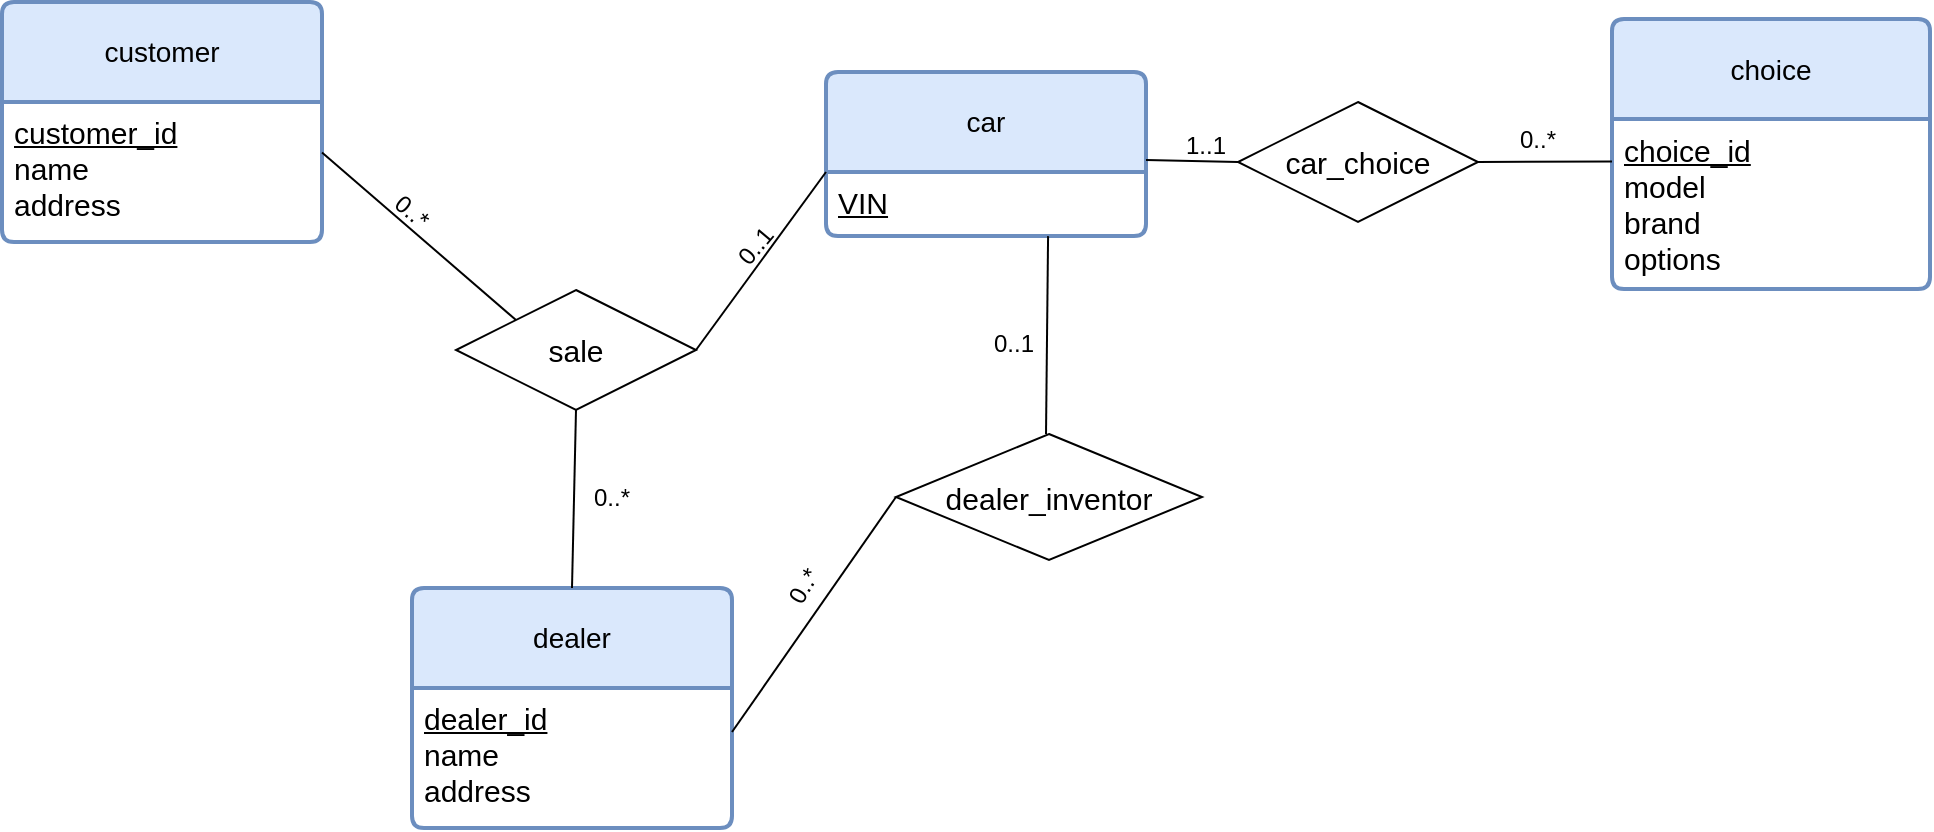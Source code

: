 <mxfile version="26.1.2">
  <diagram id="C5RBs43oDa-KdzZeNtuy" name="Page-1">
    <mxGraphModel dx="1513" dy="707" grid="0" gridSize="10" guides="1" tooltips="1" connect="1" arrows="1" fold="1" page="0" pageScale="1" pageWidth="827" pageHeight="1169" math="0" shadow="0">
      <root>
        <mxCell id="WIyWlLk6GJQsqaUBKTNV-0" />
        <mxCell id="WIyWlLk6GJQsqaUBKTNV-1" parent="WIyWlLk6GJQsqaUBKTNV-0" />
        <mxCell id="5ON31uRr9ePw7dC-DvoW-66" value="car" style="swimlane;childLayout=stackLayout;horizontal=1;startSize=50;horizontalStack=0;rounded=1;fontSize=14;fontStyle=0;strokeWidth=2;resizeParent=0;resizeLast=1;shadow=0;dashed=0;align=center;arcSize=4;whiteSpace=wrap;html=1;fillColor=#dae8fc;strokeColor=#6c8ebf;" vertex="1" parent="WIyWlLk6GJQsqaUBKTNV-1">
          <mxGeometry x="40" y="176" width="160" height="82" as="geometry" />
        </mxCell>
        <mxCell id="5ON31uRr9ePw7dC-DvoW-67" value="&lt;span style=&quot;font-size: 15px;&quot;&gt;&lt;u&gt;VIN&lt;/u&gt;&lt;/span&gt;&lt;br&gt;&lt;div&gt;&lt;br&gt;&lt;/div&gt;" style="align=left;strokeColor=none;fillColor=none;spacingLeft=4;spacingRight=4;fontSize=12;verticalAlign=top;resizable=0;rotatable=0;part=1;html=1;whiteSpace=wrap;" vertex="1" parent="5ON31uRr9ePw7dC-DvoW-66">
          <mxGeometry y="50" width="160" height="32" as="geometry" />
        </mxCell>
        <mxCell id="5ON31uRr9ePw7dC-DvoW-68" value="choice" style="swimlane;childLayout=stackLayout;horizontal=1;startSize=50;horizontalStack=0;rounded=1;fontSize=14;fontStyle=0;strokeWidth=2;resizeParent=0;resizeLast=1;shadow=0;dashed=0;align=center;arcSize=4;whiteSpace=wrap;html=1;fillColor=#dae8fc;strokeColor=#6c8ebf;" vertex="1" parent="WIyWlLk6GJQsqaUBKTNV-1">
          <mxGeometry x="433" y="149.5" width="159" height="135" as="geometry" />
        </mxCell>
        <mxCell id="5ON31uRr9ePw7dC-DvoW-69" value="&lt;div&gt;&lt;span style=&quot;font-size: 15px;&quot;&gt;&lt;u&gt;choice_id&lt;/u&gt;&lt;/span&gt;&lt;/div&gt;&lt;div&gt;&lt;span style=&quot;font-size: 15px;&quot;&gt;model&lt;/span&gt;&lt;/div&gt;&lt;div&gt;&lt;span style=&quot;font-size: 15px;&quot;&gt;brand&lt;/span&gt;&lt;/div&gt;&lt;div&gt;&lt;span style=&quot;font-size: 15px;&quot;&gt;options&lt;/span&gt;&lt;/div&gt;" style="align=left;strokeColor=none;fillColor=none;spacingLeft=4;spacingRight=4;fontSize=12;verticalAlign=top;resizable=0;rotatable=0;part=1;html=1;whiteSpace=wrap;" vertex="1" parent="5ON31uRr9ePw7dC-DvoW-68">
          <mxGeometry y="50" width="159" height="85" as="geometry" />
        </mxCell>
        <mxCell id="5ON31uRr9ePw7dC-DvoW-70" value="customer" style="swimlane;childLayout=stackLayout;horizontal=1;startSize=50;horizontalStack=0;rounded=1;fontSize=14;fontStyle=0;strokeWidth=2;resizeParent=0;resizeLast=1;shadow=0;dashed=0;align=center;arcSize=4;whiteSpace=wrap;html=1;fillColor=#dae8fc;strokeColor=#6c8ebf;" vertex="1" parent="WIyWlLk6GJQsqaUBKTNV-1">
          <mxGeometry x="-372" y="141" width="160" height="120" as="geometry" />
        </mxCell>
        <mxCell id="5ON31uRr9ePw7dC-DvoW-71" value="&lt;div&gt;&lt;font style=&quot;font-size: 15px;&quot;&gt;&lt;u&gt;customer_id&lt;/u&gt;&lt;/font&gt;&lt;/div&gt;&lt;div&gt;&lt;span style=&quot;font-size: 15px;&quot;&gt;name&lt;/span&gt;&lt;/div&gt;&lt;div&gt;&lt;span style=&quot;font-size: 15px;&quot;&gt;address&lt;/span&gt;&lt;/div&gt;" style="align=left;strokeColor=none;fillColor=none;spacingLeft=4;spacingRight=4;fontSize=12;verticalAlign=top;resizable=0;rotatable=0;part=1;html=1;whiteSpace=wrap;" vertex="1" parent="5ON31uRr9ePw7dC-DvoW-70">
          <mxGeometry y="50" width="160" height="70" as="geometry" />
        </mxCell>
        <mxCell id="5ON31uRr9ePw7dC-DvoW-72" value="dealer" style="swimlane;childLayout=stackLayout;horizontal=1;startSize=50;horizontalStack=0;rounded=1;fontSize=14;fontStyle=0;strokeWidth=2;resizeParent=0;resizeLast=1;shadow=0;dashed=0;align=center;arcSize=4;whiteSpace=wrap;html=1;fillColor=#dae8fc;strokeColor=#6c8ebf;" vertex="1" parent="WIyWlLk6GJQsqaUBKTNV-1">
          <mxGeometry x="-167" y="434" width="160" height="120" as="geometry" />
        </mxCell>
        <mxCell id="5ON31uRr9ePw7dC-DvoW-73" value="&lt;span style=&quot;font-size: 15px;&quot;&gt;&lt;u&gt;dealer_id&lt;/u&gt;&lt;/span&gt;&lt;br&gt;&lt;div&gt;&lt;span style=&quot;font-size: 15px;&quot;&gt;name&lt;/span&gt;&lt;/div&gt;&lt;div&gt;&lt;span style=&quot;font-size: 15px;&quot;&gt;address&lt;/span&gt;&lt;/div&gt;" style="align=left;strokeColor=none;fillColor=none;spacingLeft=4;spacingRight=4;fontSize=12;verticalAlign=top;resizable=0;rotatable=0;part=1;html=1;whiteSpace=wrap;" vertex="1" parent="5ON31uRr9ePw7dC-DvoW-72">
          <mxGeometry y="50" width="160" height="70" as="geometry" />
        </mxCell>
        <mxCell id="5ON31uRr9ePw7dC-DvoW-74" value="&lt;font style=&quot;font-size: 15px;&quot;&gt;sale&lt;/font&gt;" style="shape=rhombus;perimeter=rhombusPerimeter;whiteSpace=wrap;html=1;align=center;" vertex="1" parent="WIyWlLk6GJQsqaUBKTNV-1">
          <mxGeometry x="-145" y="285" width="120" height="60" as="geometry" />
        </mxCell>
        <mxCell id="5ON31uRr9ePw7dC-DvoW-75" value="&lt;font style=&quot;font-size: 15px;&quot;&gt;car_choice&lt;/font&gt;" style="shape=rhombus;perimeter=rhombusPerimeter;whiteSpace=wrap;html=1;align=center;" vertex="1" parent="WIyWlLk6GJQsqaUBKTNV-1">
          <mxGeometry x="246" y="191" width="120" height="60" as="geometry" />
        </mxCell>
        <mxCell id="5ON31uRr9ePw7dC-DvoW-76" value="&lt;font style=&quot;font-size: 15px;&quot;&gt;dealer_inventor&lt;/font&gt;" style="shape=rhombus;perimeter=rhombusPerimeter;whiteSpace=wrap;html=1;align=center;" vertex="1" parent="WIyWlLk6GJQsqaUBKTNV-1">
          <mxGeometry x="75" y="357" width="153" height="63" as="geometry" />
        </mxCell>
        <mxCell id="5ON31uRr9ePw7dC-DvoW-77" value="" style="endArrow=none;html=1;rounded=0;entryX=0;entryY=0;entryDx=0;entryDy=0;" edge="1" parent="WIyWlLk6GJQsqaUBKTNV-1" target="5ON31uRr9ePw7dC-DvoW-74">
          <mxGeometry relative="1" as="geometry">
            <mxPoint x="-212" y="216.29" as="sourcePoint" />
            <mxPoint x="-52" y="216.29" as="targetPoint" />
          </mxGeometry>
        </mxCell>
        <mxCell id="5ON31uRr9ePw7dC-DvoW-78" value="" style="resizable=0;html=1;whiteSpace=wrap;align=left;verticalAlign=bottom;" connectable="0" vertex="1" parent="5ON31uRr9ePw7dC-DvoW-77">
          <mxGeometry x="-1" relative="1" as="geometry" />
        </mxCell>
        <mxCell id="5ON31uRr9ePw7dC-DvoW-80" value="0..*" style="text;html=1;align=center;verticalAlign=middle;whiteSpace=wrap;rounded=0;rotation=40;" vertex="1" parent="WIyWlLk6GJQsqaUBKTNV-1">
          <mxGeometry x="-197" y="231" width="60" height="30" as="geometry" />
        </mxCell>
        <mxCell id="5ON31uRr9ePw7dC-DvoW-81" value="0..1" style="text;html=1;align=center;verticalAlign=middle;whiteSpace=wrap;rounded=0;rotation=-50;" vertex="1" parent="WIyWlLk6GJQsqaUBKTNV-1">
          <mxGeometry x="-25" y="248" width="60" height="30" as="geometry" />
        </mxCell>
        <mxCell id="5ON31uRr9ePw7dC-DvoW-82" value="" style="endArrow=none;html=1;rounded=0;entryX=0;entryY=0;entryDx=0;entryDy=0;" edge="1" parent="WIyWlLk6GJQsqaUBKTNV-1" target="5ON31uRr9ePw7dC-DvoW-67">
          <mxGeometry width="50" height="50" relative="1" as="geometry">
            <mxPoint x="-25" y="315" as="sourcePoint" />
            <mxPoint x="25" y="265" as="targetPoint" />
          </mxGeometry>
        </mxCell>
        <mxCell id="5ON31uRr9ePw7dC-DvoW-83" value="" style="endArrow=none;html=1;rounded=0;exitX=0.5;exitY=0;exitDx=0;exitDy=0;" edge="1" parent="WIyWlLk6GJQsqaUBKTNV-1" source="5ON31uRr9ePw7dC-DvoW-72">
          <mxGeometry width="50" height="50" relative="1" as="geometry">
            <mxPoint x="-135" y="395" as="sourcePoint" />
            <mxPoint x="-85" y="345" as="targetPoint" />
          </mxGeometry>
        </mxCell>
        <mxCell id="5ON31uRr9ePw7dC-DvoW-84" value="0..*" style="text;html=1;align=center;verticalAlign=middle;whiteSpace=wrap;rounded=0;rotation=0;" vertex="1" parent="WIyWlLk6GJQsqaUBKTNV-1">
          <mxGeometry x="-97" y="373.5" width="60" height="30" as="geometry" />
        </mxCell>
        <mxCell id="5ON31uRr9ePw7dC-DvoW-85" value="" style="endArrow=none;html=1;rounded=0;entryX=0;entryY=0.5;entryDx=0;entryDy=0;" edge="1" parent="WIyWlLk6GJQsqaUBKTNV-1" target="5ON31uRr9ePw7dC-DvoW-76">
          <mxGeometry width="50" height="50" relative="1" as="geometry">
            <mxPoint x="-7" y="506" as="sourcePoint" />
            <mxPoint x="43" y="456" as="targetPoint" />
          </mxGeometry>
        </mxCell>
        <mxCell id="5ON31uRr9ePw7dC-DvoW-87" value="0..*" style="text;html=1;align=center;verticalAlign=middle;whiteSpace=wrap;rounded=0;rotation=-60;" vertex="1" parent="WIyWlLk6GJQsqaUBKTNV-1">
          <mxGeometry x="-1" y="418" width="60" height="30" as="geometry" />
        </mxCell>
        <mxCell id="5ON31uRr9ePw7dC-DvoW-88" value="" style="endArrow=none;html=1;rounded=0;entryX=0.694;entryY=1.002;entryDx=0;entryDy=0;entryPerimeter=0;" edge="1" parent="WIyWlLk6GJQsqaUBKTNV-1" target="5ON31uRr9ePw7dC-DvoW-67">
          <mxGeometry width="50" height="50" relative="1" as="geometry">
            <mxPoint x="150" y="357" as="sourcePoint" />
            <mxPoint x="200" y="307" as="targetPoint" />
          </mxGeometry>
        </mxCell>
        <mxCell id="5ON31uRr9ePw7dC-DvoW-89" value="0..1" style="text;html=1;align=center;verticalAlign=middle;whiteSpace=wrap;rounded=0;rotation=0;" vertex="1" parent="WIyWlLk6GJQsqaUBKTNV-1">
          <mxGeometry x="104" y="297" width="60" height="30" as="geometry" />
        </mxCell>
        <mxCell id="5ON31uRr9ePw7dC-DvoW-91" value="" style="endArrow=none;html=1;rounded=0;entryX=0;entryY=0.5;entryDx=0;entryDy=0;" edge="1" parent="WIyWlLk6GJQsqaUBKTNV-1" target="5ON31uRr9ePw7dC-DvoW-75">
          <mxGeometry width="50" height="50" relative="1" as="geometry">
            <mxPoint x="200" y="220" as="sourcePoint" />
            <mxPoint x="250" y="170" as="targetPoint" />
          </mxGeometry>
        </mxCell>
        <mxCell id="5ON31uRr9ePw7dC-DvoW-92" value="1..1" style="text;html=1;align=center;verticalAlign=middle;whiteSpace=wrap;rounded=0;rotation=0;" vertex="1" parent="WIyWlLk6GJQsqaUBKTNV-1">
          <mxGeometry x="200" y="198" width="60" height="30" as="geometry" />
        </mxCell>
        <mxCell id="5ON31uRr9ePw7dC-DvoW-93" value="0..*" style="text;html=1;align=center;verticalAlign=middle;whiteSpace=wrap;rounded=0;rotation=0;" vertex="1" parent="WIyWlLk6GJQsqaUBKTNV-1">
          <mxGeometry x="366" y="195" width="60" height="30" as="geometry" />
        </mxCell>
        <mxCell id="5ON31uRr9ePw7dC-DvoW-94" value="" style="endArrow=none;html=1;rounded=0;entryX=0;entryY=0.25;entryDx=0;entryDy=0;" edge="1" parent="WIyWlLk6GJQsqaUBKTNV-1" target="5ON31uRr9ePw7dC-DvoW-69">
          <mxGeometry width="50" height="50" relative="1" as="geometry">
            <mxPoint x="366" y="221" as="sourcePoint" />
            <mxPoint x="416" y="171" as="targetPoint" />
          </mxGeometry>
        </mxCell>
      </root>
    </mxGraphModel>
  </diagram>
</mxfile>
